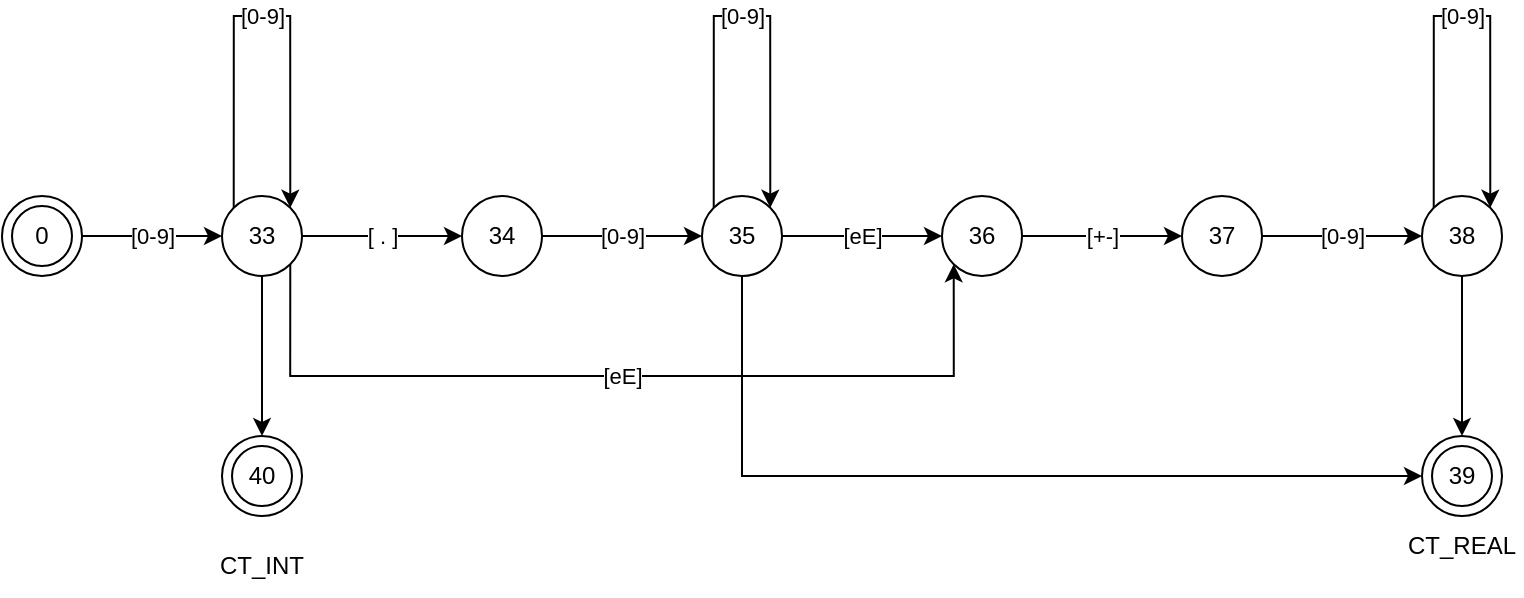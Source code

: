 <mxfile version="16.6.4" type="github">
  <diagram id="lIXflueDXwlFgS-yDPTz" name="Page-1">
    <mxGraphModel dx="782" dy="633" grid="1" gridSize="10" guides="1" tooltips="1" connect="1" arrows="1" fold="1" page="1" pageScale="1" pageWidth="1169" pageHeight="1654" math="0" shadow="0">
      <root>
        <mxCell id="0" />
        <mxCell id="1" parent="0" />
        <mxCell id="W7IP5yYAX6OJ8UJhBNVD-4" value="[0-9]" style="edgeStyle=orthogonalEdgeStyle;rounded=0;orthogonalLoop=1;jettySize=auto;html=1;exitX=1;exitY=0.5;exitDx=0;exitDy=0;entryX=0;entryY=0.5;entryDx=0;entryDy=0;" parent="1" source="W7IP5yYAX6OJ8UJhBNVD-2" target="W7IP5yYAX6OJ8UJhBNVD-3" edge="1">
          <mxGeometry relative="1" as="geometry" />
        </mxCell>
        <mxCell id="W7IP5yYAX6OJ8UJhBNVD-2" value="0" style="ellipse;whiteSpace=wrap;html=1;aspect=fixed;" parent="1" vertex="1">
          <mxGeometry x="160" y="330" width="40" height="40" as="geometry" />
        </mxCell>
        <mxCell id="W7IP5yYAX6OJ8UJhBNVD-7" value="[ . ]" style="edgeStyle=orthogonalEdgeStyle;rounded=0;orthogonalLoop=1;jettySize=auto;html=1;" parent="1" source="W7IP5yYAX6OJ8UJhBNVD-3" target="W7IP5yYAX6OJ8UJhBNVD-6" edge="1">
          <mxGeometry relative="1" as="geometry" />
        </mxCell>
        <mxCell id="W7IP5yYAX6OJ8UJhBNVD-12" value="" style="edgeStyle=orthogonalEdgeStyle;rounded=0;orthogonalLoop=1;jettySize=auto;html=1;" parent="1" source="W7IP5yYAX6OJ8UJhBNVD-3" target="W7IP5yYAX6OJ8UJhBNVD-11" edge="1">
          <mxGeometry relative="1" as="geometry" />
        </mxCell>
        <mxCell id="W7IP5yYAX6OJ8UJhBNVD-26" value="[eE]" style="edgeStyle=orthogonalEdgeStyle;rounded=0;orthogonalLoop=1;jettySize=auto;html=1;exitX=1;exitY=1;exitDx=0;exitDy=0;entryX=0;entryY=1;entryDx=0;entryDy=0;" parent="1" source="W7IP5yYAX6OJ8UJhBNVD-3" target="W7IP5yYAX6OJ8UJhBNVD-16" edge="1">
          <mxGeometry relative="1" as="geometry">
            <mxPoint x="304" y="420" as="targetPoint" />
            <Array as="points">
              <mxPoint x="304" y="420" />
              <mxPoint x="636" y="420" />
            </Array>
          </mxGeometry>
        </mxCell>
        <mxCell id="W7IP5yYAX6OJ8UJhBNVD-3" value="33" style="ellipse;whiteSpace=wrap;html=1;aspect=fixed;" parent="1" vertex="1">
          <mxGeometry x="270" y="330" width="40" height="40" as="geometry" />
        </mxCell>
        <mxCell id="W7IP5yYAX6OJ8UJhBNVD-15" value="[0-9]" style="edgeStyle=orthogonalEdgeStyle;rounded=0;orthogonalLoop=1;jettySize=auto;html=1;" parent="1" source="W7IP5yYAX6OJ8UJhBNVD-6" target="W7IP5yYAX6OJ8UJhBNVD-14" edge="1">
          <mxGeometry relative="1" as="geometry" />
        </mxCell>
        <mxCell id="W7IP5yYAX6OJ8UJhBNVD-6" value="34" style="ellipse;whiteSpace=wrap;html=1;aspect=fixed;" parent="1" vertex="1">
          <mxGeometry x="390" y="330" width="40" height="40" as="geometry" />
        </mxCell>
        <mxCell id="W7IP5yYAX6OJ8UJhBNVD-10" value="[0-9]" style="edgeStyle=orthogonalEdgeStyle;rounded=0;orthogonalLoop=1;jettySize=auto;html=1;exitX=0;exitY=0;exitDx=0;exitDy=0;entryX=1;entryY=0;entryDx=0;entryDy=0;" parent="1" source="W7IP5yYAX6OJ8UJhBNVD-3" target="W7IP5yYAX6OJ8UJhBNVD-3" edge="1">
          <mxGeometry relative="1" as="geometry">
            <Array as="points">
              <mxPoint x="276" y="240" />
              <mxPoint x="304" y="240" />
            </Array>
          </mxGeometry>
        </mxCell>
        <mxCell id="W7IP5yYAX6OJ8UJhBNVD-11" value="3" style="ellipse;whiteSpace=wrap;html=1;aspect=fixed;" parent="1" vertex="1">
          <mxGeometry x="270" y="450" width="40" height="40" as="geometry" />
        </mxCell>
        <mxCell id="W7IP5yYAX6OJ8UJhBNVD-13" value="CT_INT" style="text;html=1;strokeColor=none;fillColor=none;align=center;verticalAlign=middle;whiteSpace=wrap;rounded=0;" parent="1" vertex="1">
          <mxGeometry x="260" y="500" width="60" height="30" as="geometry" />
        </mxCell>
        <mxCell id="W7IP5yYAX6OJ8UJhBNVD-17" value="[eE]" style="edgeStyle=orthogonalEdgeStyle;rounded=0;orthogonalLoop=1;jettySize=auto;html=1;" parent="1" source="W7IP5yYAX6OJ8UJhBNVD-14" target="W7IP5yYAX6OJ8UJhBNVD-16" edge="1">
          <mxGeometry relative="1" as="geometry" />
        </mxCell>
        <mxCell id="W7IP5yYAX6OJ8UJhBNVD-28" style="edgeStyle=orthogonalEdgeStyle;rounded=0;orthogonalLoop=1;jettySize=auto;html=1;exitX=0.5;exitY=1;exitDx=0;exitDy=0;entryX=0;entryY=0.5;entryDx=0;entryDy=0;" parent="1" source="W7IP5yYAX6OJ8UJhBNVD-14" target="W7IP5yYAX6OJ8UJhBNVD-23" edge="1">
          <mxGeometry relative="1" as="geometry">
            <mxPoint x="530" y="470" as="targetPoint" />
          </mxGeometry>
        </mxCell>
        <mxCell id="W7IP5yYAX6OJ8UJhBNVD-14" value="35" style="ellipse;whiteSpace=wrap;html=1;aspect=fixed;" parent="1" vertex="1">
          <mxGeometry x="510" y="330" width="40" height="40" as="geometry" />
        </mxCell>
        <mxCell id="W7IP5yYAX6OJ8UJhBNVD-19" value="[+-]" style="edgeStyle=orthogonalEdgeStyle;rounded=0;orthogonalLoop=1;jettySize=auto;html=1;" parent="1" source="W7IP5yYAX6OJ8UJhBNVD-16" target="W7IP5yYAX6OJ8UJhBNVD-18" edge="1">
          <mxGeometry relative="1" as="geometry" />
        </mxCell>
        <mxCell id="W7IP5yYAX6OJ8UJhBNVD-16" value="36" style="ellipse;whiteSpace=wrap;html=1;aspect=fixed;" parent="1" vertex="1">
          <mxGeometry x="630" y="330" width="40" height="40" as="geometry" />
        </mxCell>
        <mxCell id="W7IP5yYAX6OJ8UJhBNVD-21" value="[0-9]" style="edgeStyle=orthogonalEdgeStyle;rounded=0;orthogonalLoop=1;jettySize=auto;html=1;" parent="1" source="W7IP5yYAX6OJ8UJhBNVD-18" target="W7IP5yYAX6OJ8UJhBNVD-20" edge="1">
          <mxGeometry relative="1" as="geometry" />
        </mxCell>
        <mxCell id="W7IP5yYAX6OJ8UJhBNVD-18" value="37" style="ellipse;whiteSpace=wrap;html=1;aspect=fixed;" parent="1" vertex="1">
          <mxGeometry x="750" y="330" width="40" height="40" as="geometry" />
        </mxCell>
        <mxCell id="W7IP5yYAX6OJ8UJhBNVD-24" value="" style="edgeStyle=orthogonalEdgeStyle;rounded=0;orthogonalLoop=1;jettySize=auto;html=1;" parent="1" source="W7IP5yYAX6OJ8UJhBNVD-20" target="W7IP5yYAX6OJ8UJhBNVD-23" edge="1">
          <mxGeometry relative="1" as="geometry" />
        </mxCell>
        <mxCell id="W7IP5yYAX6OJ8UJhBNVD-20" value="38" style="ellipse;whiteSpace=wrap;html=1;aspect=fixed;" parent="1" vertex="1">
          <mxGeometry x="870" y="330" width="40" height="40" as="geometry" />
        </mxCell>
        <mxCell id="W7IP5yYAX6OJ8UJhBNVD-22" value="[0-9]" style="edgeStyle=orthogonalEdgeStyle;rounded=0;orthogonalLoop=1;jettySize=auto;html=1;exitX=0;exitY=0;exitDx=0;exitDy=0;entryX=1;entryY=0;entryDx=0;entryDy=0;" parent="1" source="W7IP5yYAX6OJ8UJhBNVD-20" target="W7IP5yYAX6OJ8UJhBNVD-20" edge="1">
          <mxGeometry relative="1" as="geometry">
            <Array as="points">
              <mxPoint x="876" y="240" />
              <mxPoint x="904" y="240" />
            </Array>
          </mxGeometry>
        </mxCell>
        <mxCell id="W7IP5yYAX6OJ8UJhBNVD-23" value="8" style="ellipse;whiteSpace=wrap;html=1;aspect=fixed;" parent="1" vertex="1">
          <mxGeometry x="870" y="450" width="40" height="40" as="geometry" />
        </mxCell>
        <mxCell id="W7IP5yYAX6OJ8UJhBNVD-25" value="CT_REAL" style="text;html=1;strokeColor=none;fillColor=none;align=center;verticalAlign=middle;whiteSpace=wrap;rounded=0;" parent="1" vertex="1">
          <mxGeometry x="860" y="490" width="60" height="30" as="geometry" />
        </mxCell>
        <mxCell id="W7IP5yYAX6OJ8UJhBNVD-27" value="[0-9]" style="edgeStyle=orthogonalEdgeStyle;rounded=0;orthogonalLoop=1;jettySize=auto;html=1;exitX=0;exitY=0;exitDx=0;exitDy=0;entryX=1;entryY=0;entryDx=0;entryDy=0;" parent="1" source="W7IP5yYAX6OJ8UJhBNVD-14" target="W7IP5yYAX6OJ8UJhBNVD-14" edge="1">
          <mxGeometry relative="1" as="geometry">
            <Array as="points">
              <mxPoint x="516" y="240" />
              <mxPoint x="544" y="240" />
            </Array>
          </mxGeometry>
        </mxCell>
        <mxCell id="W7IP5yYAX6OJ8UJhBNVD-29" value="40" style="ellipse;whiteSpace=wrap;html=1;aspect=fixed;" parent="1" vertex="1">
          <mxGeometry x="275" y="455" width="30" height="30" as="geometry" />
        </mxCell>
        <mxCell id="W7IP5yYAX6OJ8UJhBNVD-30" value="39" style="ellipse;whiteSpace=wrap;html=1;aspect=fixed;" parent="1" vertex="1">
          <mxGeometry x="875" y="455" width="30" height="30" as="geometry" />
        </mxCell>
        <mxCell id="W7IP5yYAX6OJ8UJhBNVD-31" value="0" style="ellipse;whiteSpace=wrap;html=1;aspect=fixed;" parent="1" vertex="1">
          <mxGeometry x="165" y="335" width="30" height="30" as="geometry" />
        </mxCell>
      </root>
    </mxGraphModel>
  </diagram>
</mxfile>
